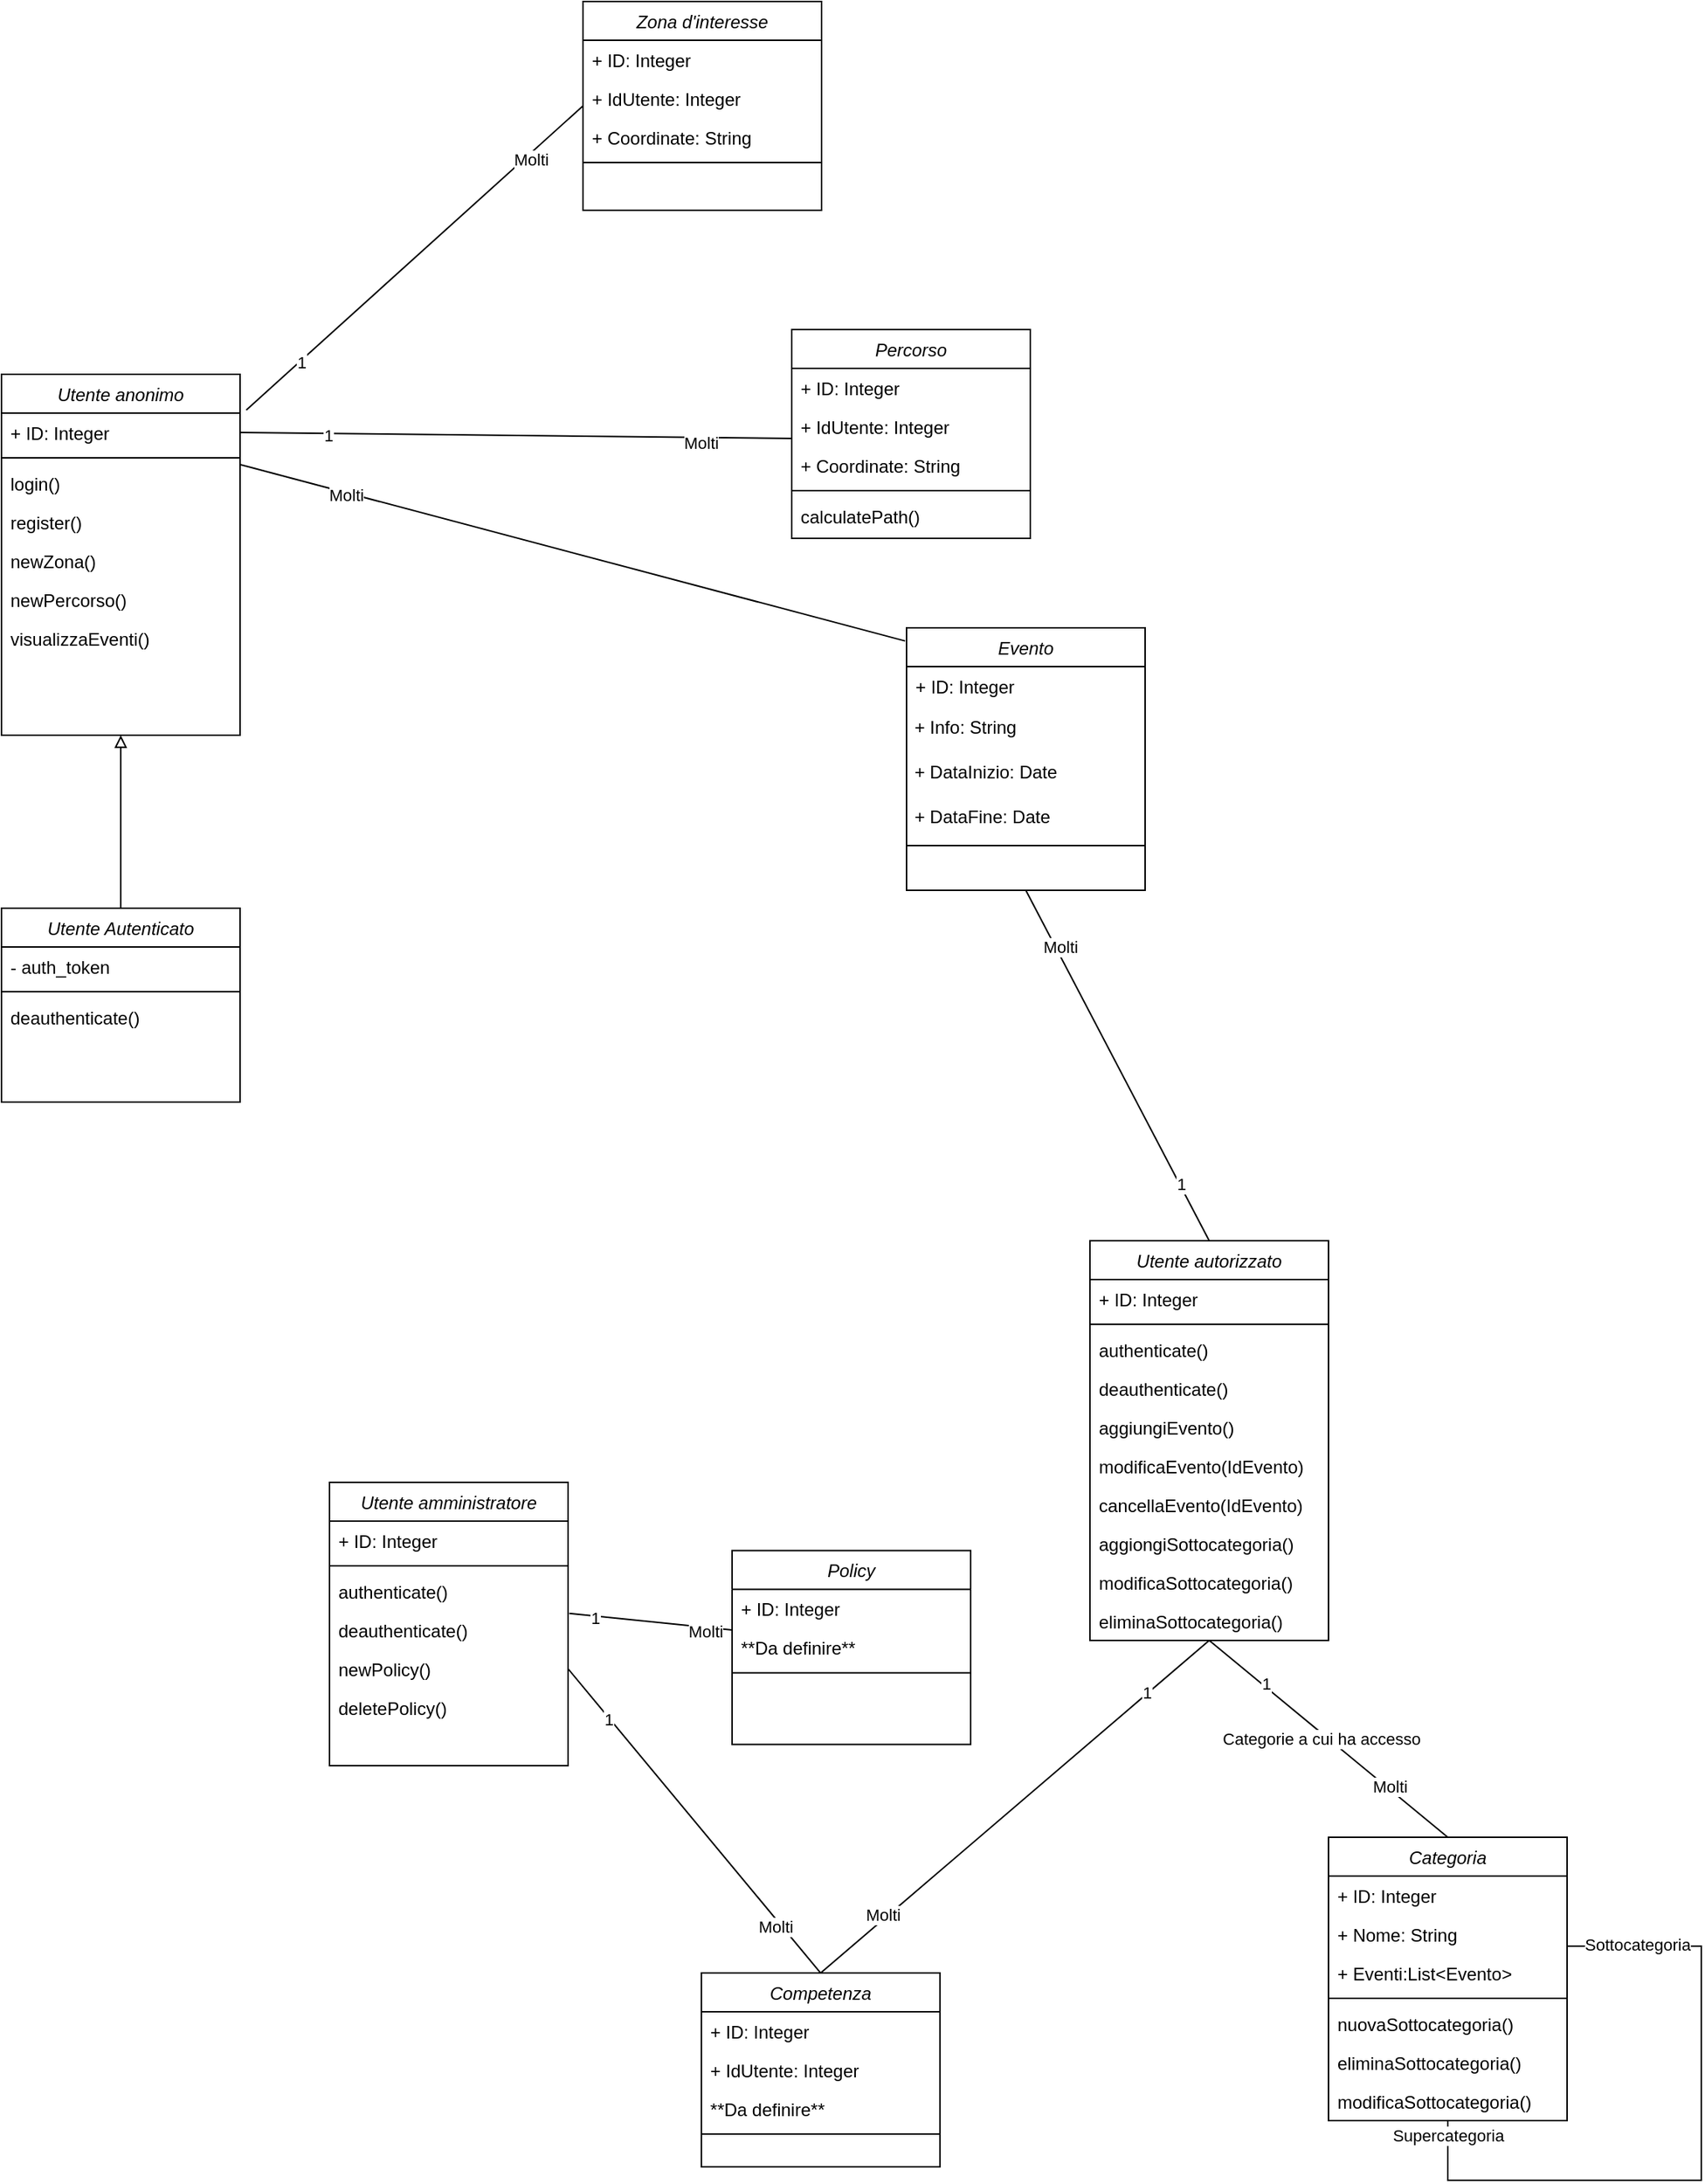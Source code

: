 <?xml version="1.0" encoding="UTF-8"?>
<mxfile version="24.2.5" type="google">
  <diagram id="C5RBs43oDa-KdzZeNtuy" name="Page-1">
    <mxGraphModel dx="2876" dy="2275" grid="1" gridSize="10" guides="1" tooltips="1" connect="1" arrows="1" fold="1" page="1" pageScale="1" pageWidth="827" pageHeight="1169" math="0" shadow="0">
      <root>
        <mxCell id="WIyWlLk6GJQsqaUBKTNV-0" />
        <mxCell id="WIyWlLk6GJQsqaUBKTNV-1" parent="WIyWlLk6GJQsqaUBKTNV-0" />
        <mxCell id="zkfFHV4jXpPFQw0GAbJ--0" value="Utente anonimo" style="swimlane;fontStyle=2;align=center;verticalAlign=top;childLayout=stackLayout;horizontal=1;startSize=26;horizontalStack=0;resizeParent=1;resizeLast=0;collapsible=1;marginBottom=0;rounded=0;shadow=0;strokeWidth=1;" parent="WIyWlLk6GJQsqaUBKTNV-1" vertex="1">
          <mxGeometry x="-390" y="-110" width="160" height="242" as="geometry">
            <mxRectangle x="220" y="120" width="160" height="26" as="alternateBounds" />
          </mxGeometry>
        </mxCell>
        <mxCell id="zkfFHV4jXpPFQw0GAbJ--1" value="+ ID: Integer" style="text;align=left;verticalAlign=top;spacingLeft=4;spacingRight=4;overflow=hidden;rotatable=0;points=[[0,0.5],[1,0.5]];portConstraint=eastwest;" parent="zkfFHV4jXpPFQw0GAbJ--0" vertex="1">
          <mxGeometry y="26" width="160" height="26" as="geometry" />
        </mxCell>
        <mxCell id="zkfFHV4jXpPFQw0GAbJ--4" value="" style="line;html=1;strokeWidth=1;align=left;verticalAlign=middle;spacingTop=-1;spacingLeft=3;spacingRight=3;rotatable=0;labelPosition=right;points=[];portConstraint=eastwest;" parent="zkfFHV4jXpPFQw0GAbJ--0" vertex="1">
          <mxGeometry y="52" width="160" height="8" as="geometry" />
        </mxCell>
        <mxCell id="zNbjggIn-LUsoocqGlM0-45" value="login()" style="text;align=left;verticalAlign=top;spacingLeft=4;spacingRight=4;overflow=hidden;rotatable=0;points=[[0,0.5],[1,0.5]];portConstraint=eastwest;" parent="zkfFHV4jXpPFQw0GAbJ--0" vertex="1">
          <mxGeometry y="60" width="160" height="26" as="geometry" />
        </mxCell>
        <mxCell id="zNbjggIn-LUsoocqGlM0-46" value="register()" style="text;align=left;verticalAlign=top;spacingLeft=4;spacingRight=4;overflow=hidden;rotatable=0;points=[[0,0.5],[1,0.5]];portConstraint=eastwest;" parent="zkfFHV4jXpPFQw0GAbJ--0" vertex="1">
          <mxGeometry y="86" width="160" height="26" as="geometry" />
        </mxCell>
        <mxCell id="zNbjggIn-LUsoocqGlM0-56" value="newZona()" style="text;align=left;verticalAlign=top;spacingLeft=4;spacingRight=4;overflow=hidden;rotatable=0;points=[[0,0.5],[1,0.5]];portConstraint=eastwest;" parent="zkfFHV4jXpPFQw0GAbJ--0" vertex="1">
          <mxGeometry y="112" width="160" height="26" as="geometry" />
        </mxCell>
        <mxCell id="zNbjggIn-LUsoocqGlM0-57" value="newPercorso()" style="text;align=left;verticalAlign=top;spacingLeft=4;spacingRight=4;overflow=hidden;rotatable=0;points=[[0,0.5],[1,0.5]];portConstraint=eastwest;" parent="zkfFHV4jXpPFQw0GAbJ--0" vertex="1">
          <mxGeometry y="138" width="160" height="26" as="geometry" />
        </mxCell>
        <mxCell id="zNbjggIn-LUsoocqGlM0-58" value="visualizzaEventi()" style="text;align=left;verticalAlign=top;spacingLeft=4;spacingRight=4;overflow=hidden;rotatable=0;points=[[0,0.5],[1,0.5]];portConstraint=eastwest;" parent="zkfFHV4jXpPFQw0GAbJ--0" vertex="1">
          <mxGeometry y="164" width="160" height="26" as="geometry" />
        </mxCell>
        <mxCell id="FFZJWs_gXwAfkZ4UWd3p-1" value="Percorso" style="swimlane;fontStyle=2;align=center;verticalAlign=top;childLayout=stackLayout;horizontal=1;startSize=26;horizontalStack=0;resizeParent=1;resizeLast=0;collapsible=1;marginBottom=0;rounded=0;shadow=0;strokeWidth=1;" parent="WIyWlLk6GJQsqaUBKTNV-1" vertex="1">
          <mxGeometry x="140" y="-140" width="160" height="140" as="geometry">
            <mxRectangle x="220" y="120" width="160" height="26" as="alternateBounds" />
          </mxGeometry>
        </mxCell>
        <mxCell id="FFZJWs_gXwAfkZ4UWd3p-2" value="+ ID: Integer" style="text;align=left;verticalAlign=top;spacingLeft=4;spacingRight=4;overflow=hidden;rotatable=0;points=[[0,0.5],[1,0.5]];portConstraint=eastwest;" parent="FFZJWs_gXwAfkZ4UWd3p-1" vertex="1">
          <mxGeometry y="26" width="160" height="26" as="geometry" />
        </mxCell>
        <mxCell id="zNbjggIn-LUsoocqGlM0-65" value="+ IdUtente: Integer" style="text;align=left;verticalAlign=top;spacingLeft=4;spacingRight=4;overflow=hidden;rotatable=0;points=[[0,0.5],[1,0.5]];portConstraint=eastwest;" parent="FFZJWs_gXwAfkZ4UWd3p-1" vertex="1">
          <mxGeometry y="52" width="160" height="26" as="geometry" />
        </mxCell>
        <mxCell id="zNbjggIn-LUsoocqGlM0-66" value="+ Coordinate: String" style="text;align=left;verticalAlign=top;spacingLeft=4;spacingRight=4;overflow=hidden;rotatable=0;points=[[0,0.5],[1,0.5]];portConstraint=eastwest;" parent="FFZJWs_gXwAfkZ4UWd3p-1" vertex="1">
          <mxGeometry y="78" width="160" height="26" as="geometry" />
        </mxCell>
        <mxCell id="FFZJWs_gXwAfkZ4UWd3p-3" value="" style="line;html=1;strokeWidth=1;align=left;verticalAlign=middle;spacingTop=-1;spacingLeft=3;spacingRight=3;rotatable=0;labelPosition=right;points=[];portConstraint=eastwest;" parent="FFZJWs_gXwAfkZ4UWd3p-1" vertex="1">
          <mxGeometry y="104" width="160" height="8" as="geometry" />
        </mxCell>
        <mxCell id="zNbjggIn-LUsoocqGlM0-47" value="calculatePath()" style="text;align=left;verticalAlign=top;spacingLeft=4;spacingRight=4;overflow=hidden;rotatable=0;points=[[0,0.5],[1,0.5]];portConstraint=eastwest;" parent="FFZJWs_gXwAfkZ4UWd3p-1" vertex="1">
          <mxGeometry y="112" width="160" height="26" as="geometry" />
        </mxCell>
        <mxCell id="FFZJWs_gXwAfkZ4UWd3p-6" value="Utente Autenticato" style="swimlane;fontStyle=2;align=center;verticalAlign=top;childLayout=stackLayout;horizontal=1;startSize=26;horizontalStack=0;resizeParent=1;resizeLast=0;collapsible=1;marginBottom=0;rounded=0;shadow=0;strokeWidth=1;" parent="WIyWlLk6GJQsqaUBKTNV-1" vertex="1">
          <mxGeometry x="-390" y="248" width="160" height="130" as="geometry">
            <mxRectangle x="60" y="310" width="160" height="26" as="alternateBounds" />
          </mxGeometry>
        </mxCell>
        <mxCell id="FFZJWs_gXwAfkZ4UWd3p-7" value="- auth_token" style="text;align=left;verticalAlign=top;spacingLeft=4;spacingRight=4;overflow=hidden;rotatable=0;points=[[0,0.5],[1,0.5]];portConstraint=eastwest;" parent="FFZJWs_gXwAfkZ4UWd3p-6" vertex="1">
          <mxGeometry y="26" width="160" height="26" as="geometry" />
        </mxCell>
        <mxCell id="FFZJWs_gXwAfkZ4UWd3p-8" value="" style="line;html=1;strokeWidth=1;align=left;verticalAlign=middle;spacingTop=-1;spacingLeft=3;spacingRight=3;rotatable=0;labelPosition=right;points=[];portConstraint=eastwest;" parent="FFZJWs_gXwAfkZ4UWd3p-6" vertex="1">
          <mxGeometry y="52" width="160" height="8" as="geometry" />
        </mxCell>
        <mxCell id="FFZJWs_gXwAfkZ4UWd3p-19" value="deauthenticate()" style="text;align=left;verticalAlign=top;spacingLeft=4;spacingRight=4;overflow=hidden;rotatable=0;points=[[0,0.5],[1,0.5]];portConstraint=eastwest;" parent="FFZJWs_gXwAfkZ4UWd3p-6" vertex="1">
          <mxGeometry y="60" width="160" height="26" as="geometry" />
        </mxCell>
        <mxCell id="FFZJWs_gXwAfkZ4UWd3p-9" value="" style="endArrow=block;html=1;rounded=0;exitX=0.5;exitY=0;exitDx=0;exitDy=0;entryX=0.5;entryY=1;entryDx=0;entryDy=0;endFill=0;strokeWidth=1;" parent="WIyWlLk6GJQsqaUBKTNV-1" source="FFZJWs_gXwAfkZ4UWd3p-6" target="zkfFHV4jXpPFQw0GAbJ--0" edge="1">
          <mxGeometry width="50" height="50" relative="1" as="geometry">
            <mxPoint x="-210" y="90" as="sourcePoint" />
            <mxPoint x="-160" y="40" as="targetPoint" />
          </mxGeometry>
        </mxCell>
        <mxCell id="FFZJWs_gXwAfkZ4UWd3p-39" style="rounded=0;orthogonalLoop=1;jettySize=auto;html=1;exitX=0.5;exitY=1;exitDx=0;exitDy=0;entryX=0.5;entryY=0;entryDx=0;entryDy=0;endArrow=none;endFill=0;" parent="WIyWlLk6GJQsqaUBKTNV-1" source="FFZJWs_gXwAfkZ4UWd3p-11" target="FFZJWs_gXwAfkZ4UWd3p-27" edge="1">
          <mxGeometry relative="1" as="geometry">
            <mxPoint x="520" y="741.02" as="targetPoint" />
          </mxGeometry>
        </mxCell>
        <mxCell id="FFZJWs_gXwAfkZ4UWd3p-40" value="1" style="edgeLabel;html=1;align=center;verticalAlign=middle;resizable=0;points=[];" parent="FFZJWs_gXwAfkZ4UWd3p-39" vertex="1" connectable="0">
          <mxGeometry x="-0.54" y="1" relative="1" as="geometry">
            <mxPoint y="-1" as="offset" />
          </mxGeometry>
        </mxCell>
        <mxCell id="FFZJWs_gXwAfkZ4UWd3p-43" value="Molti" style="edgeLabel;html=1;align=center;verticalAlign=middle;resizable=0;points=[];" parent="FFZJWs_gXwAfkZ4UWd3p-39" vertex="1" connectable="0">
          <mxGeometry x="0.5" y="1" relative="1" as="geometry">
            <mxPoint as="offset" />
          </mxGeometry>
        </mxCell>
        <mxCell id="FFZJWs_gXwAfkZ4UWd3p-44" value="Categorie a cui ha accesso" style="edgeLabel;html=1;align=center;verticalAlign=middle;resizable=0;points=[];" parent="FFZJWs_gXwAfkZ4UWd3p-39" vertex="1" connectable="0">
          <mxGeometry x="-0.03" y="-4" relative="1" as="geometry">
            <mxPoint y="-1" as="offset" />
          </mxGeometry>
        </mxCell>
        <mxCell id="FFZJWs_gXwAfkZ4UWd3p-11" value="Utente autorizzato" style="swimlane;fontStyle=2;align=center;verticalAlign=top;childLayout=stackLayout;horizontal=1;startSize=26;horizontalStack=0;resizeParent=1;resizeLast=0;collapsible=1;marginBottom=0;rounded=0;shadow=0;strokeWidth=1;" parent="WIyWlLk6GJQsqaUBKTNV-1" vertex="1">
          <mxGeometry x="340" y="471.02" width="160" height="268" as="geometry">
            <mxRectangle x="220" y="120" width="160" height="26" as="alternateBounds" />
          </mxGeometry>
        </mxCell>
        <mxCell id="FFZJWs_gXwAfkZ4UWd3p-12" value="+ ID: Integer" style="text;align=left;verticalAlign=top;spacingLeft=4;spacingRight=4;overflow=hidden;rotatable=0;points=[[0,0.5],[1,0.5]];portConstraint=eastwest;" parent="FFZJWs_gXwAfkZ4UWd3p-11" vertex="1">
          <mxGeometry y="26" width="160" height="26" as="geometry" />
        </mxCell>
        <mxCell id="FFZJWs_gXwAfkZ4UWd3p-13" value="" style="line;html=1;strokeWidth=1;align=left;verticalAlign=middle;spacingTop=-1;spacingLeft=3;spacingRight=3;rotatable=0;labelPosition=right;points=[];portConstraint=eastwest;" parent="FFZJWs_gXwAfkZ4UWd3p-11" vertex="1">
          <mxGeometry y="52" width="160" height="8" as="geometry" />
        </mxCell>
        <mxCell id="FFZJWs_gXwAfkZ4UWd3p-20" value="authenticate()" style="text;align=left;verticalAlign=top;spacingLeft=4;spacingRight=4;overflow=hidden;rotatable=0;points=[[0,0.5],[1,0.5]];portConstraint=eastwest;" parent="FFZJWs_gXwAfkZ4UWd3p-11" vertex="1">
          <mxGeometry y="60" width="160" height="26" as="geometry" />
        </mxCell>
        <mxCell id="FFZJWs_gXwAfkZ4UWd3p-21" value="deauthenticate()" style="text;align=left;verticalAlign=top;spacingLeft=4;spacingRight=4;overflow=hidden;rotatable=0;points=[[0,0.5],[1,0.5]];portConstraint=eastwest;" parent="FFZJWs_gXwAfkZ4UWd3p-11" vertex="1">
          <mxGeometry y="86" width="160" height="26" as="geometry" />
        </mxCell>
        <mxCell id="FFZJWs_gXwAfkZ4UWd3p-22" value="aggiungiEvento()" style="text;align=left;verticalAlign=top;spacingLeft=4;spacingRight=4;overflow=hidden;rotatable=0;points=[[0,0.5],[1,0.5]];portConstraint=eastwest;" parent="FFZJWs_gXwAfkZ4UWd3p-11" vertex="1">
          <mxGeometry y="112" width="160" height="26" as="geometry" />
        </mxCell>
        <mxCell id="zNbjggIn-LUsoocqGlM0-24" value="modificaEvento(IdEvento)" style="text;align=left;verticalAlign=top;spacingLeft=4;spacingRight=4;overflow=hidden;rotatable=0;points=[[0,0.5],[1,0.5]];portConstraint=eastwest;" parent="FFZJWs_gXwAfkZ4UWd3p-11" vertex="1">
          <mxGeometry y="138" width="160" height="26" as="geometry" />
        </mxCell>
        <mxCell id="zNbjggIn-LUsoocqGlM0-25" value="cancellaEvento(IdEvento)" style="text;align=left;verticalAlign=top;spacingLeft=4;spacingRight=4;overflow=hidden;rotatable=0;points=[[0,0.5],[1,0.5]];portConstraint=eastwest;" parent="FFZJWs_gXwAfkZ4UWd3p-11" vertex="1">
          <mxGeometry y="164" width="160" height="26" as="geometry" />
        </mxCell>
        <mxCell id="zNbjggIn-LUsoocqGlM0-26" value="aggiongiSottocategoria()" style="text;align=left;verticalAlign=top;spacingLeft=4;spacingRight=4;overflow=hidden;rotatable=0;points=[[0,0.5],[1,0.5]];portConstraint=eastwest;" parent="FFZJWs_gXwAfkZ4UWd3p-11" vertex="1">
          <mxGeometry y="190" width="160" height="26" as="geometry" />
        </mxCell>
        <mxCell id="zNbjggIn-LUsoocqGlM0-48" value="modificaSottocategoria()" style="text;align=left;verticalAlign=top;spacingLeft=4;spacingRight=4;overflow=hidden;rotatable=0;points=[[0,0.5],[1,0.5]];portConstraint=eastwest;" parent="FFZJWs_gXwAfkZ4UWd3p-11" vertex="1">
          <mxGeometry y="216" width="160" height="26" as="geometry" />
        </mxCell>
        <mxCell id="zNbjggIn-LUsoocqGlM0-49" value="eliminaSottocategoria()" style="text;align=left;verticalAlign=top;spacingLeft=4;spacingRight=4;overflow=hidden;rotatable=0;points=[[0,0.5],[1,0.5]];portConstraint=eastwest;" parent="FFZJWs_gXwAfkZ4UWd3p-11" vertex="1">
          <mxGeometry y="242" width="160" height="26" as="geometry" />
        </mxCell>
        <mxCell id="FFZJWs_gXwAfkZ4UWd3p-17" value="" style="rounded=0;orthogonalLoop=1;jettySize=auto;html=1;exitX=1;exitY=0.5;exitDx=0;exitDy=0;entryX=0;entryY=0.5;entryDx=0;entryDy=0;endArrow=none;endFill=0;" parent="WIyWlLk6GJQsqaUBKTNV-1" source="zkfFHV4jXpPFQw0GAbJ--1" edge="1">
          <mxGeometry relative="1" as="geometry">
            <mxPoint x="140" y="-67.0" as="targetPoint" />
          </mxGeometry>
        </mxCell>
        <mxCell id="FFZJWs_gXwAfkZ4UWd3p-41" value="1" style="edgeLabel;html=1;align=center;verticalAlign=middle;resizable=0;points=[];" parent="FFZJWs_gXwAfkZ4UWd3p-17" vertex="1" connectable="0">
          <mxGeometry x="-0.681" y="-1" relative="1" as="geometry">
            <mxPoint as="offset" />
          </mxGeometry>
        </mxCell>
        <mxCell id="FFZJWs_gXwAfkZ4UWd3p-42" value="Molti" style="edgeLabel;html=1;align=center;verticalAlign=middle;resizable=0;points=[];" parent="FFZJWs_gXwAfkZ4UWd3p-17" vertex="1" connectable="0">
          <mxGeometry x="0.67" y="-3" relative="1" as="geometry">
            <mxPoint as="offset" />
          </mxGeometry>
        </mxCell>
        <mxCell id="FFZJWs_gXwAfkZ4UWd3p-23" value="Evento" style="swimlane;fontStyle=2;align=center;verticalAlign=top;childLayout=stackLayout;horizontal=1;startSize=26;horizontalStack=0;resizeParent=1;resizeLast=0;collapsible=1;marginBottom=0;rounded=0;shadow=0;strokeWidth=1;" parent="WIyWlLk6GJQsqaUBKTNV-1" vertex="1">
          <mxGeometry x="217" y="60" width="160" height="176" as="geometry">
            <mxRectangle x="220" y="120" width="160" height="26" as="alternateBounds" />
          </mxGeometry>
        </mxCell>
        <mxCell id="FFZJWs_gXwAfkZ4UWd3p-24" value="+ ID: Integer" style="text;align=left;verticalAlign=top;spacingLeft=4;spacingRight=4;overflow=hidden;rotatable=0;points=[[0,0.5],[1,0.5]];portConstraint=eastwest;" parent="FFZJWs_gXwAfkZ4UWd3p-23" vertex="1">
          <mxGeometry y="26" width="160" height="26" as="geometry" />
        </mxCell>
        <mxCell id="zNbjggIn-LUsoocqGlM0-15" value="&amp;nbsp;+ Info: String" style="text;html=1;align=left;verticalAlign=middle;whiteSpace=wrap;rounded=0;" parent="FFZJWs_gXwAfkZ4UWd3p-23" vertex="1">
          <mxGeometry y="52" width="160" height="30" as="geometry" />
        </mxCell>
        <mxCell id="zNbjggIn-LUsoocqGlM0-16" value="&amp;nbsp;+ DataInizio: Date" style="text;html=1;align=left;verticalAlign=middle;whiteSpace=wrap;rounded=0;" parent="FFZJWs_gXwAfkZ4UWd3p-23" vertex="1">
          <mxGeometry y="82" width="160" height="30" as="geometry" />
        </mxCell>
        <mxCell id="zNbjggIn-LUsoocqGlM0-17" value="&amp;nbsp;+ DataFine: Date" style="text;html=1;align=left;verticalAlign=middle;whiteSpace=wrap;rounded=0;" parent="FFZJWs_gXwAfkZ4UWd3p-23" vertex="1">
          <mxGeometry y="112" width="160" height="30" as="geometry" />
        </mxCell>
        <mxCell id="FFZJWs_gXwAfkZ4UWd3p-25" value="" style="line;html=1;strokeWidth=1;align=left;verticalAlign=middle;spacingTop=-1;spacingLeft=3;spacingRight=3;rotatable=0;labelPosition=right;points=[];portConstraint=eastwest;" parent="FFZJWs_gXwAfkZ4UWd3p-23" vertex="1">
          <mxGeometry y="142" width="160" height="8" as="geometry" />
        </mxCell>
        <mxCell id="FFZJWs_gXwAfkZ4UWd3p-27" value="Categoria" style="swimlane;fontStyle=2;align=center;verticalAlign=top;childLayout=stackLayout;horizontal=1;startSize=26;horizontalStack=0;resizeParent=1;resizeLast=0;collapsible=1;marginBottom=0;rounded=0;shadow=0;strokeWidth=1;" parent="WIyWlLk6GJQsqaUBKTNV-1" vertex="1">
          <mxGeometry x="500" y="871.02" width="160" height="190" as="geometry">
            <mxRectangle x="220" y="120" width="160" height="26" as="alternateBounds" />
          </mxGeometry>
        </mxCell>
        <mxCell id="FFZJWs_gXwAfkZ4UWd3p-28" value="+ ID: Integer" style="text;align=left;verticalAlign=top;spacingLeft=4;spacingRight=4;overflow=hidden;rotatable=0;points=[[0,0.5],[1,0.5]];portConstraint=eastwest;" parent="FFZJWs_gXwAfkZ4UWd3p-27" vertex="1">
          <mxGeometry y="26" width="160" height="26" as="geometry" />
        </mxCell>
        <mxCell id="zNbjggIn-LUsoocqGlM0-55" value="+ Nome: String" style="text;align=left;verticalAlign=top;spacingLeft=4;spacingRight=4;overflow=hidden;rotatable=0;points=[[0,0.5],[1,0.5]];portConstraint=eastwest;" parent="FFZJWs_gXwAfkZ4UWd3p-27" vertex="1">
          <mxGeometry y="52" width="160" height="26" as="geometry" />
        </mxCell>
        <mxCell id="zNbjggIn-LUsoocqGlM0-54" value="+ Eventi:List&lt;Evento&gt;" style="text;align=left;verticalAlign=top;spacingLeft=4;spacingRight=4;overflow=hidden;rotatable=0;points=[[0,0.5],[1,0.5]];portConstraint=eastwest;" parent="FFZJWs_gXwAfkZ4UWd3p-27" vertex="1">
          <mxGeometry y="78" width="160" height="26" as="geometry" />
        </mxCell>
        <mxCell id="FFZJWs_gXwAfkZ4UWd3p-29" value="" style="line;html=1;strokeWidth=1;align=left;verticalAlign=middle;spacingTop=-1;spacingLeft=3;spacingRight=3;rotatable=0;labelPosition=right;points=[];portConstraint=eastwest;" parent="FFZJWs_gXwAfkZ4UWd3p-27" vertex="1">
          <mxGeometry y="104" width="160" height="8" as="geometry" />
        </mxCell>
        <mxCell id="FFZJWs_gXwAfkZ4UWd3p-31" style="edgeStyle=orthogonalEdgeStyle;rounded=0;orthogonalLoop=1;jettySize=auto;html=1;exitX=1;exitY=0.5;exitDx=0;exitDy=0;entryX=0.5;entryY=1;entryDx=0;entryDy=0;endArrow=none;endFill=0;" parent="FFZJWs_gXwAfkZ4UWd3p-27" target="FFZJWs_gXwAfkZ4UWd3p-27" edge="1">
          <mxGeometry relative="1" as="geometry">
            <Array as="points">
              <mxPoint x="250" y="73" />
              <mxPoint x="250" y="230" />
              <mxPoint x="80" y="230" />
            </Array>
            <mxPoint x="160" y="73" as="sourcePoint" />
          </mxGeometry>
        </mxCell>
        <mxCell id="FFZJWs_gXwAfkZ4UWd3p-32" value="Sottocategoria" style="edgeLabel;html=1;align=center;verticalAlign=middle;resizable=0;points=[];" parent="FFZJWs_gXwAfkZ4UWd3p-31" vertex="1" connectable="0">
          <mxGeometry x="-0.794" y="1" relative="1" as="geometry">
            <mxPoint as="offset" />
          </mxGeometry>
        </mxCell>
        <mxCell id="FFZJWs_gXwAfkZ4UWd3p-33" value="&lt;div&gt;Supercategoria&lt;/div&gt;" style="edgeLabel;html=1;align=center;verticalAlign=middle;resizable=0;points=[];" parent="FFZJWs_gXwAfkZ4UWd3p-31" vertex="1" connectable="0">
          <mxGeometry x="0.846" y="-4" relative="1" as="geometry">
            <mxPoint x="-4" y="-25" as="offset" />
          </mxGeometry>
        </mxCell>
        <mxCell id="zNbjggIn-LUsoocqGlM0-50" value="nuovaSottocategoria()" style="text;align=left;verticalAlign=top;spacingLeft=4;spacingRight=4;overflow=hidden;rotatable=0;points=[[0,0.5],[1,0.5]];portConstraint=eastwest;" parent="FFZJWs_gXwAfkZ4UWd3p-27" vertex="1">
          <mxGeometry y="112" width="160" height="26" as="geometry" />
        </mxCell>
        <mxCell id="zNbjggIn-LUsoocqGlM0-52" value="eliminaSottocategoria()" style="text;align=left;verticalAlign=top;spacingLeft=4;spacingRight=4;overflow=hidden;rotatable=0;points=[[0,0.5],[1,0.5]];portConstraint=eastwest;" parent="FFZJWs_gXwAfkZ4UWd3p-27" vertex="1">
          <mxGeometry y="138" width="160" height="26" as="geometry" />
        </mxCell>
        <mxCell id="zNbjggIn-LUsoocqGlM0-51" value="modificaSottocategoria()" style="text;align=left;verticalAlign=top;spacingLeft=4;spacingRight=4;overflow=hidden;rotatable=0;points=[[0,0.5],[1,0.5]];portConstraint=eastwest;" parent="FFZJWs_gXwAfkZ4UWd3p-27" vertex="1">
          <mxGeometry y="164" width="160" height="26" as="geometry" />
        </mxCell>
        <mxCell id="zNbjggIn-LUsoocqGlM0-8" value="" style="rounded=0;orthogonalLoop=1;jettySize=auto;html=1;exitX=0.5;exitY=0;exitDx=0;exitDy=0;entryX=0.5;entryY=1;entryDx=0;entryDy=0;endArrow=none;endFill=0;" parent="WIyWlLk6GJQsqaUBKTNV-1" source="FFZJWs_gXwAfkZ4UWd3p-11" target="FFZJWs_gXwAfkZ4UWd3p-23" edge="1">
          <mxGeometry relative="1" as="geometry">
            <mxPoint x="290" y="349" as="sourcePoint" />
            <mxPoint x="727.0" y="552" as="targetPoint" />
          </mxGeometry>
        </mxCell>
        <mxCell id="zNbjggIn-LUsoocqGlM0-9" value="1" style="edgeLabel;html=1;align=center;verticalAlign=middle;resizable=0;points=[];" parent="zNbjggIn-LUsoocqGlM0-8" vertex="1" connectable="0">
          <mxGeometry x="-0.681" y="-1" relative="1" as="geometry">
            <mxPoint as="offset" />
          </mxGeometry>
        </mxCell>
        <mxCell id="zNbjggIn-LUsoocqGlM0-10" value="Molti" style="edgeLabel;html=1;align=center;verticalAlign=middle;resizable=0;points=[];" parent="zNbjggIn-LUsoocqGlM0-8" vertex="1" connectable="0">
          <mxGeometry x="0.67" y="-3" relative="1" as="geometry">
            <mxPoint as="offset" />
          </mxGeometry>
        </mxCell>
        <mxCell id="zNbjggIn-LUsoocqGlM0-18" value="Utente amministratore" style="swimlane;fontStyle=2;align=center;verticalAlign=top;childLayout=stackLayout;horizontal=1;startSize=26;horizontalStack=0;resizeParent=1;resizeLast=0;collapsible=1;marginBottom=0;rounded=0;shadow=0;strokeWidth=1;" parent="WIyWlLk6GJQsqaUBKTNV-1" vertex="1">
          <mxGeometry x="-170" y="633.02" width="160" height="190" as="geometry">
            <mxRectangle x="220" y="120" width="160" height="26" as="alternateBounds" />
          </mxGeometry>
        </mxCell>
        <mxCell id="zNbjggIn-LUsoocqGlM0-19" value="+ ID: Integer" style="text;align=left;verticalAlign=top;spacingLeft=4;spacingRight=4;overflow=hidden;rotatable=0;points=[[0,0.5],[1,0.5]];portConstraint=eastwest;" parent="zNbjggIn-LUsoocqGlM0-18" vertex="1">
          <mxGeometry y="26" width="160" height="26" as="geometry" />
        </mxCell>
        <mxCell id="zNbjggIn-LUsoocqGlM0-20" value="" style="line;html=1;strokeWidth=1;align=left;verticalAlign=middle;spacingTop=-1;spacingLeft=3;spacingRight=3;rotatable=0;labelPosition=right;points=[];portConstraint=eastwest;" parent="zNbjggIn-LUsoocqGlM0-18" vertex="1">
          <mxGeometry y="52" width="160" height="8" as="geometry" />
        </mxCell>
        <mxCell id="zNbjggIn-LUsoocqGlM0-21" value="authenticate()" style="text;align=left;verticalAlign=top;spacingLeft=4;spacingRight=4;overflow=hidden;rotatable=0;points=[[0,0.5],[1,0.5]];portConstraint=eastwest;" parent="zNbjggIn-LUsoocqGlM0-18" vertex="1">
          <mxGeometry y="60" width="160" height="26" as="geometry" />
        </mxCell>
        <mxCell id="zNbjggIn-LUsoocqGlM0-22" value="deauthenticate()" style="text;align=left;verticalAlign=top;spacingLeft=4;spacingRight=4;overflow=hidden;rotatable=0;points=[[0,0.5],[1,0.5]];portConstraint=eastwest;" parent="zNbjggIn-LUsoocqGlM0-18" vertex="1">
          <mxGeometry y="86" width="160" height="26" as="geometry" />
        </mxCell>
        <mxCell id="zNbjggIn-LUsoocqGlM0-36" value="newPolicy()" style="text;align=left;verticalAlign=top;spacingLeft=4;spacingRight=4;overflow=hidden;rotatable=0;points=[[0,0.5],[1,0.5]];portConstraint=eastwest;" parent="zNbjggIn-LUsoocqGlM0-18" vertex="1">
          <mxGeometry y="112" width="160" height="26" as="geometry" />
        </mxCell>
        <mxCell id="zNbjggIn-LUsoocqGlM0-37" value="deletePolicy()" style="text;align=left;verticalAlign=top;spacingLeft=4;spacingRight=4;overflow=hidden;rotatable=0;points=[[0,0.5],[1,0.5]];portConstraint=eastwest;" parent="zNbjggIn-LUsoocqGlM0-18" vertex="1">
          <mxGeometry y="138" width="160" height="26" as="geometry" />
        </mxCell>
        <mxCell id="zNbjggIn-LUsoocqGlM0-28" value="Zona d&#39;interesse" style="swimlane;fontStyle=2;align=center;verticalAlign=top;childLayout=stackLayout;horizontal=1;startSize=26;horizontalStack=0;resizeParent=1;resizeLast=0;collapsible=1;marginBottom=0;rounded=0;shadow=0;strokeWidth=1;" parent="WIyWlLk6GJQsqaUBKTNV-1" vertex="1">
          <mxGeometry y="-360" width="160" height="140" as="geometry">
            <mxRectangle x="220" y="120" width="160" height="26" as="alternateBounds" />
          </mxGeometry>
        </mxCell>
        <mxCell id="zNbjggIn-LUsoocqGlM0-29" value="+ ID: Integer" style="text;align=left;verticalAlign=top;spacingLeft=4;spacingRight=4;overflow=hidden;rotatable=0;points=[[0,0.5],[1,0.5]];portConstraint=eastwest;" parent="zNbjggIn-LUsoocqGlM0-28" vertex="1">
          <mxGeometry y="26" width="160" height="26" as="geometry" />
        </mxCell>
        <mxCell id="zNbjggIn-LUsoocqGlM0-32" value="+ IdUtente: Integer" style="text;align=left;verticalAlign=top;spacingLeft=4;spacingRight=4;overflow=hidden;rotatable=0;points=[[0,0.5],[1,0.5]];portConstraint=eastwest;" parent="zNbjggIn-LUsoocqGlM0-28" vertex="1">
          <mxGeometry y="52" width="160" height="26" as="geometry" />
        </mxCell>
        <mxCell id="zNbjggIn-LUsoocqGlM0-63" value="+ Coordinate: String" style="text;align=left;verticalAlign=top;spacingLeft=4;spacingRight=4;overflow=hidden;rotatable=0;points=[[0,0.5],[1,0.5]];portConstraint=eastwest;" parent="zNbjggIn-LUsoocqGlM0-28" vertex="1">
          <mxGeometry y="78" width="160" height="26" as="geometry" />
        </mxCell>
        <mxCell id="zNbjggIn-LUsoocqGlM0-30" value="" style="line;html=1;strokeWidth=1;align=left;verticalAlign=middle;spacingTop=-1;spacingLeft=3;spacingRight=3;rotatable=0;labelPosition=right;points=[];portConstraint=eastwest;" parent="zNbjggIn-LUsoocqGlM0-28" vertex="1">
          <mxGeometry y="104" width="160" height="8" as="geometry" />
        </mxCell>
        <mxCell id="zNbjggIn-LUsoocqGlM0-33" value="" style="rounded=0;orthogonalLoop=1;jettySize=auto;html=1;exitX=1.026;exitY=0.099;exitDx=0;exitDy=0;entryX=0;entryY=0.5;entryDx=0;entryDy=0;endArrow=none;endFill=0;exitPerimeter=0;" parent="WIyWlLk6GJQsqaUBKTNV-1" source="zkfFHV4jXpPFQw0GAbJ--0" target="zNbjggIn-LUsoocqGlM0-28" edge="1">
          <mxGeometry relative="1" as="geometry">
            <mxPoint x="-220" y="-90" as="sourcePoint" />
            <mxPoint x="150" y="-86" as="targetPoint" />
          </mxGeometry>
        </mxCell>
        <mxCell id="zNbjggIn-LUsoocqGlM0-34" value="1" style="edgeLabel;html=1;align=center;verticalAlign=middle;resizable=0;points=[];" parent="zNbjggIn-LUsoocqGlM0-33" vertex="1" connectable="0">
          <mxGeometry x="-0.681" y="-1" relative="1" as="geometry">
            <mxPoint as="offset" />
          </mxGeometry>
        </mxCell>
        <mxCell id="zNbjggIn-LUsoocqGlM0-35" value="Molti" style="edgeLabel;html=1;align=center;verticalAlign=middle;resizable=0;points=[];" parent="zNbjggIn-LUsoocqGlM0-33" vertex="1" connectable="0">
          <mxGeometry x="0.67" y="-3" relative="1" as="geometry">
            <mxPoint as="offset" />
          </mxGeometry>
        </mxCell>
        <mxCell id="zNbjggIn-LUsoocqGlM0-38" value="Policy" style="swimlane;fontStyle=2;align=center;verticalAlign=top;childLayout=stackLayout;horizontal=1;startSize=26;horizontalStack=0;resizeParent=1;resizeLast=0;collapsible=1;marginBottom=0;rounded=0;shadow=0;strokeWidth=1;" parent="WIyWlLk6GJQsqaUBKTNV-1" vertex="1">
          <mxGeometry x="100" y="678.71" width="160" height="130" as="geometry">
            <mxRectangle x="60" y="310" width="160" height="26" as="alternateBounds" />
          </mxGeometry>
        </mxCell>
        <mxCell id="zNbjggIn-LUsoocqGlM0-39" value="+ ID: Integer" style="text;align=left;verticalAlign=top;spacingLeft=4;spacingRight=4;overflow=hidden;rotatable=0;points=[[0,0.5],[1,0.5]];portConstraint=eastwest;" parent="zNbjggIn-LUsoocqGlM0-38" vertex="1">
          <mxGeometry y="26" width="160" height="26" as="geometry" />
        </mxCell>
        <mxCell id="zNbjggIn-LUsoocqGlM0-62" value="**Da definire**" style="text;align=left;verticalAlign=top;spacingLeft=4;spacingRight=4;overflow=hidden;rotatable=0;points=[[0,0.5],[1,0.5]];portConstraint=eastwest;" parent="zNbjggIn-LUsoocqGlM0-38" vertex="1">
          <mxGeometry y="52" width="160" height="26" as="geometry" />
        </mxCell>
        <mxCell id="zNbjggIn-LUsoocqGlM0-40" value="" style="line;html=1;strokeWidth=1;align=left;verticalAlign=middle;spacingTop=-1;spacingLeft=3;spacingRight=3;rotatable=0;labelPosition=right;points=[];portConstraint=eastwest;" parent="zNbjggIn-LUsoocqGlM0-38" vertex="1">
          <mxGeometry y="78" width="160" height="8" as="geometry" />
        </mxCell>
        <mxCell id="zNbjggIn-LUsoocqGlM0-42" value="" style="rounded=0;orthogonalLoop=1;jettySize=auto;html=1;exitX=1.005;exitY=0.07;exitDx=0;exitDy=0;endArrow=none;endFill=0;exitPerimeter=0;" parent="WIyWlLk6GJQsqaUBKTNV-1" source="zNbjggIn-LUsoocqGlM0-22" edge="1">
          <mxGeometry relative="1" as="geometry">
            <mxPoint x="10" y="683.02" as="sourcePoint" />
            <mxPoint x="100" y="732.02" as="targetPoint" />
          </mxGeometry>
        </mxCell>
        <mxCell id="zNbjggIn-LUsoocqGlM0-43" value="1" style="edgeLabel;html=1;align=center;verticalAlign=middle;resizable=0;points=[];" parent="zNbjggIn-LUsoocqGlM0-42" vertex="1" connectable="0">
          <mxGeometry x="-0.681" y="-1" relative="1" as="geometry">
            <mxPoint as="offset" />
          </mxGeometry>
        </mxCell>
        <mxCell id="zNbjggIn-LUsoocqGlM0-44" value="Molti" style="edgeLabel;html=1;align=center;verticalAlign=middle;resizable=0;points=[];" parent="zNbjggIn-LUsoocqGlM0-42" vertex="1" connectable="0">
          <mxGeometry x="0.67" y="-3" relative="1" as="geometry">
            <mxPoint as="offset" />
          </mxGeometry>
        </mxCell>
        <mxCell id="zNbjggIn-LUsoocqGlM0-59" value="" style="rounded=0;orthogonalLoop=1;jettySize=auto;html=1;exitX=1;exitY=0.25;exitDx=0;exitDy=0;entryX=-0.006;entryY=0.05;entryDx=0;entryDy=0;endArrow=none;endFill=0;entryPerimeter=0;" parent="WIyWlLk6GJQsqaUBKTNV-1" source="zkfFHV4jXpPFQw0GAbJ--0" target="FFZJWs_gXwAfkZ4UWd3p-23" edge="1">
          <mxGeometry relative="1" as="geometry">
            <mxPoint x="-210" y="9" as="sourcePoint" />
            <mxPoint x="160" y="13.0" as="targetPoint" />
          </mxGeometry>
        </mxCell>
        <mxCell id="zNbjggIn-LUsoocqGlM0-60" value="Molti" style="edgeLabel;html=1;align=center;verticalAlign=middle;resizable=0;points=[];" parent="zNbjggIn-LUsoocqGlM0-59" vertex="1" connectable="0">
          <mxGeometry x="-0.681" y="-1" relative="1" as="geometry">
            <mxPoint as="offset" />
          </mxGeometry>
        </mxCell>
        <mxCell id="zNbjggIn-LUsoocqGlM0-67" value="Competenza" style="swimlane;fontStyle=2;align=center;verticalAlign=top;childLayout=stackLayout;horizontal=1;startSize=26;horizontalStack=0;resizeParent=1;resizeLast=0;collapsible=1;marginBottom=0;rounded=0;shadow=0;strokeWidth=1;" parent="WIyWlLk6GJQsqaUBKTNV-1" vertex="1">
          <mxGeometry x="79.4" y="962.02" width="160" height="130" as="geometry">
            <mxRectangle x="60" y="310" width="160" height="26" as="alternateBounds" />
          </mxGeometry>
        </mxCell>
        <mxCell id="zNbjggIn-LUsoocqGlM0-68" value="+ ID: Integer" style="text;align=left;verticalAlign=top;spacingLeft=4;spacingRight=4;overflow=hidden;rotatable=0;points=[[0,0.5],[1,0.5]];portConstraint=eastwest;" parent="zNbjggIn-LUsoocqGlM0-67" vertex="1">
          <mxGeometry y="26" width="160" height="26" as="geometry" />
        </mxCell>
        <mxCell id="zNbjggIn-LUsoocqGlM0-74" value="+ IdUtente: Integer" style="text;align=left;verticalAlign=top;spacingLeft=4;spacingRight=4;overflow=hidden;rotatable=0;points=[[0,0.5],[1,0.5]];portConstraint=eastwest;" parent="zNbjggIn-LUsoocqGlM0-67" vertex="1">
          <mxGeometry y="52" width="160" height="26" as="geometry" />
        </mxCell>
        <mxCell id="zNbjggIn-LUsoocqGlM0-69" value="**Da definire**" style="text;align=left;verticalAlign=top;spacingLeft=4;spacingRight=4;overflow=hidden;rotatable=0;points=[[0,0.5],[1,0.5]];portConstraint=eastwest;" parent="zNbjggIn-LUsoocqGlM0-67" vertex="1">
          <mxGeometry y="78" width="160" height="26" as="geometry" />
        </mxCell>
        <mxCell id="zNbjggIn-LUsoocqGlM0-70" value="" style="line;html=1;strokeWidth=1;align=left;verticalAlign=middle;spacingTop=-1;spacingLeft=3;spacingRight=3;rotatable=0;labelPosition=right;points=[];portConstraint=eastwest;" parent="zNbjggIn-LUsoocqGlM0-67" vertex="1">
          <mxGeometry y="104" width="160" height="8" as="geometry" />
        </mxCell>
        <mxCell id="zNbjggIn-LUsoocqGlM0-71" value="" style="rounded=0;orthogonalLoop=1;jettySize=auto;html=1;entryX=0.5;entryY=0;entryDx=0;entryDy=0;endArrow=none;endFill=0;exitX=1;exitY=0.5;exitDx=0;exitDy=0;" parent="WIyWlLk6GJQsqaUBKTNV-1" source="zNbjggIn-LUsoocqGlM0-36" target="zNbjggIn-LUsoocqGlM0-67" edge="1">
          <mxGeometry relative="1" as="geometry">
            <mxPoint x="-170" y="733.02" as="sourcePoint" />
            <mxPoint x="169" y="839.02" as="targetPoint" />
          </mxGeometry>
        </mxCell>
        <mxCell id="zNbjggIn-LUsoocqGlM0-72" value="1" style="edgeLabel;html=1;align=center;verticalAlign=middle;resizable=0;points=[];" parent="zNbjggIn-LUsoocqGlM0-71" vertex="1" connectable="0">
          <mxGeometry x="-0.681" y="-1" relative="1" as="geometry">
            <mxPoint as="offset" />
          </mxGeometry>
        </mxCell>
        <mxCell id="zNbjggIn-LUsoocqGlM0-73" value="Molti" style="edgeLabel;html=1;align=center;verticalAlign=middle;resizable=0;points=[];" parent="zNbjggIn-LUsoocqGlM0-71" vertex="1" connectable="0">
          <mxGeometry x="0.67" y="-3" relative="1" as="geometry">
            <mxPoint as="offset" />
          </mxGeometry>
        </mxCell>
        <mxCell id="lhMbLvEp6yjlirxGs6l1-14" value="" style="rounded=0;orthogonalLoop=1;jettySize=auto;html=1;entryX=0.5;entryY=0;entryDx=0;entryDy=0;endArrow=none;endFill=0;exitX=0.5;exitY=1;exitDx=0;exitDy=0;" edge="1" parent="WIyWlLk6GJQsqaUBKTNV-1" source="FFZJWs_gXwAfkZ4UWd3p-11" target="zNbjggIn-LUsoocqGlM0-67">
          <mxGeometry relative="1" as="geometry">
            <mxPoint y="768.02" as="sourcePoint" />
            <mxPoint x="169" y="972.02" as="targetPoint" />
          </mxGeometry>
        </mxCell>
        <mxCell id="lhMbLvEp6yjlirxGs6l1-15" value="1" style="edgeLabel;html=1;align=center;verticalAlign=middle;resizable=0;points=[];" vertex="1" connectable="0" parent="lhMbLvEp6yjlirxGs6l1-14">
          <mxGeometry x="-0.681" y="-1" relative="1" as="geometry">
            <mxPoint as="offset" />
          </mxGeometry>
        </mxCell>
        <mxCell id="lhMbLvEp6yjlirxGs6l1-16" value="Molti" style="edgeLabel;html=1;align=center;verticalAlign=middle;resizable=0;points=[];" vertex="1" connectable="0" parent="lhMbLvEp6yjlirxGs6l1-14">
          <mxGeometry x="0.67" y="-3" relative="1" as="geometry">
            <mxPoint as="offset" />
          </mxGeometry>
        </mxCell>
      </root>
    </mxGraphModel>
  </diagram>
</mxfile>
